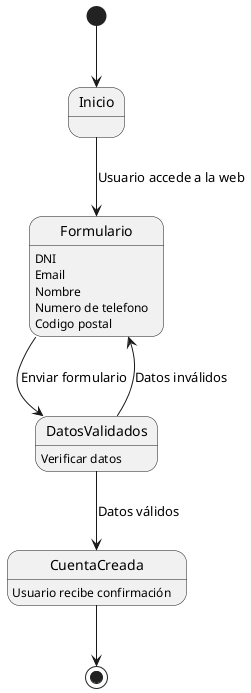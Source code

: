 @startuml
[*] --> Inicio
Inicio --> Formulario : Usuario accede a la web
Formulario : DNI\nEmail\nNombre\nNumero de telefono\nCodigo postal
Formulario --> DatosValidados : Enviar formulario
DatosValidados : Verificar datos
DatosValidados --> CuentaCreada : Datos válidos
DatosValidados --> Formulario : Datos inválidos
CuentaCreada : Usuario recibe confirmación
CuentaCreada --> [*]
@enduml

